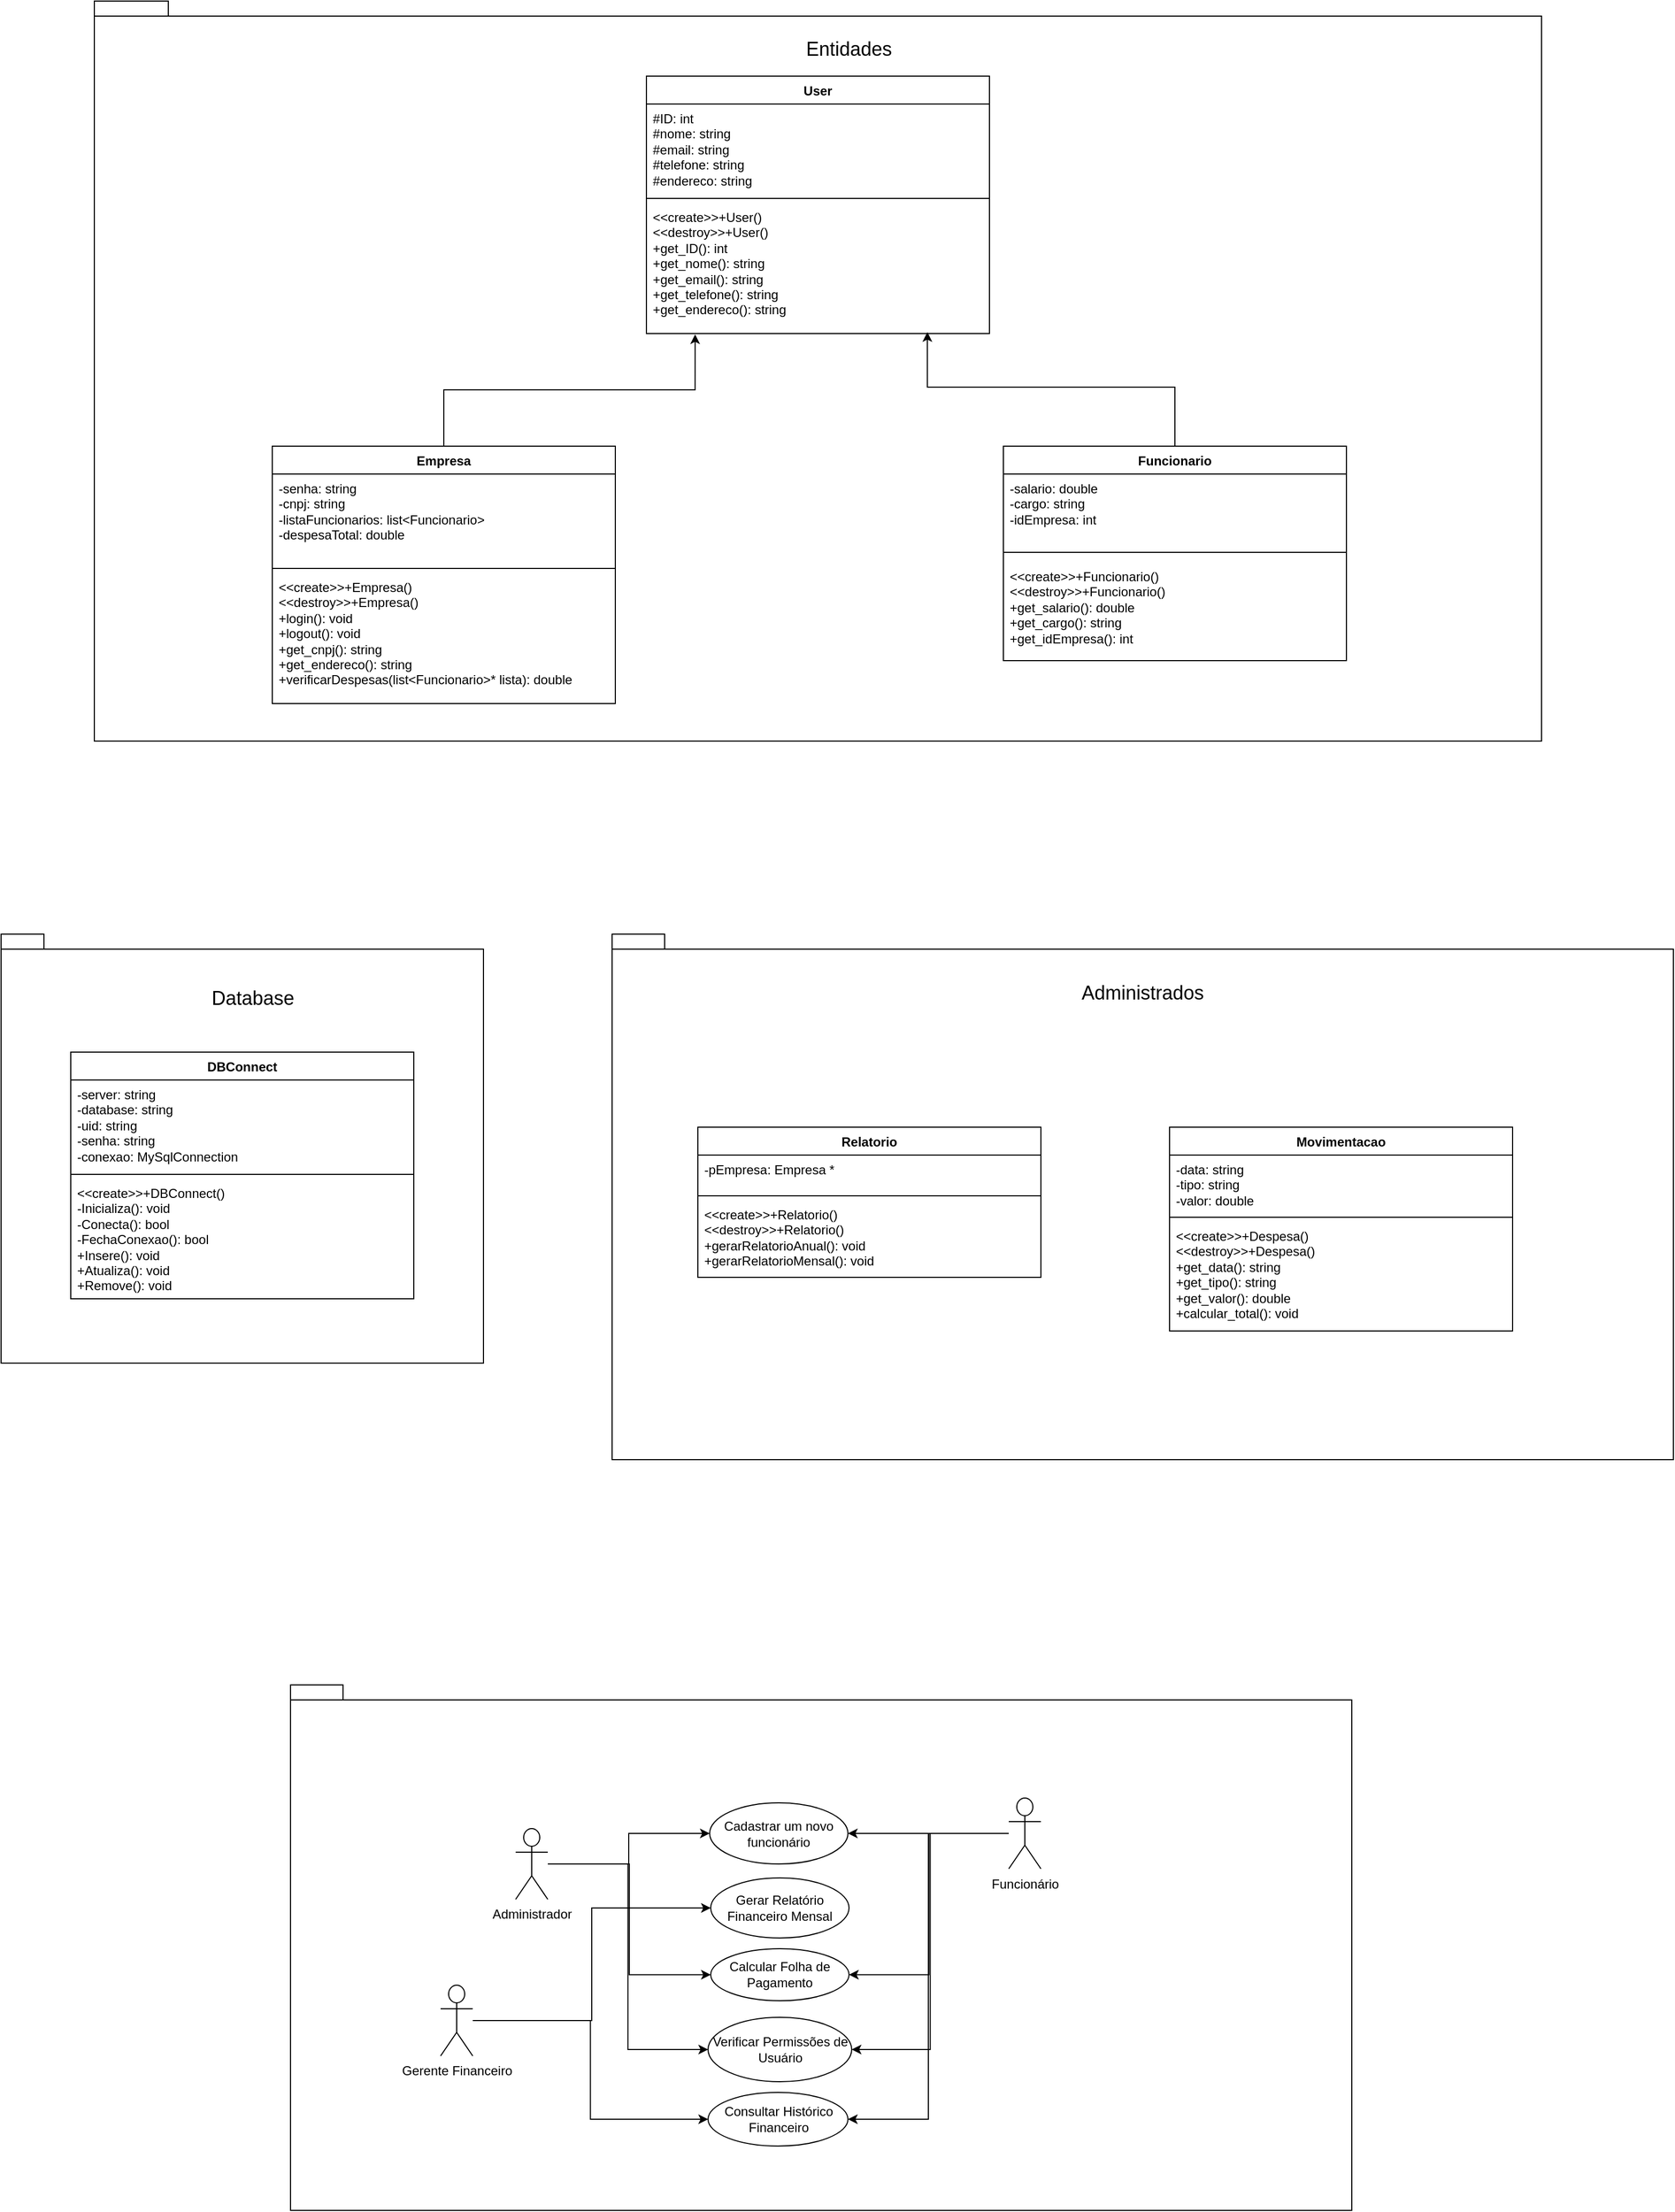 <mxfile version="24.8.4">
  <diagram name="Página-1" id="xVppTYWSLuhgbpIBNBVG">
    <mxGraphModel dx="1518" dy="709" grid="1" gridSize="10" guides="1" tooltips="1" connect="1" arrows="1" fold="1" page="1" pageScale="1" pageWidth="827" pageHeight="1169" math="0" shadow="0">
      <root>
        <mxCell id="0" />
        <mxCell id="1" parent="0" />
        <mxCell id="wjM78Z9Hd9G8PXhaCGz0-3" value="" style="shape=folder;fontStyle=1;spacingTop=10;tabWidth=40;tabHeight=14;tabPosition=left;html=1;whiteSpace=wrap;" parent="1" vertex="1">
          <mxGeometry x="1020" y="920" width="990" height="490" as="geometry" />
        </mxCell>
        <mxCell id="wjM78Z9Hd9G8PXhaCGz0-1" value="" style="shape=folder;fontStyle=1;spacingTop=10;tabWidth=40;tabHeight=14;tabPosition=left;html=1;whiteSpace=wrap;" parent="1" vertex="1">
          <mxGeometry x="537" y="50" width="1350" height="690" as="geometry" />
        </mxCell>
        <mxCell id="4lN7bgh5_-2P6vui4onR-1" value="User" style="swimlane;fontStyle=1;align=center;verticalAlign=top;childLayout=stackLayout;horizontal=1;startSize=26;horizontalStack=0;resizeParent=1;resizeParentMax=0;resizeLast=0;collapsible=1;marginBottom=0;whiteSpace=wrap;html=1;" parent="1" vertex="1">
          <mxGeometry x="1052" y="120" width="320" height="240" as="geometry" />
        </mxCell>
        <mxCell id="4lN7bgh5_-2P6vui4onR-2" value="#ID: int&lt;div&gt;#nome: string&lt;/div&gt;&lt;div&gt;#email: string&lt;/div&gt;&lt;div&gt;#telefone: string&lt;/div&gt;&lt;div&gt;#endereco: string&lt;/div&gt;" style="text;strokeColor=none;fillColor=none;align=left;verticalAlign=top;spacingLeft=4;spacingRight=4;overflow=hidden;rotatable=0;points=[[0,0.5],[1,0.5]];portConstraint=eastwest;whiteSpace=wrap;html=1;" parent="4lN7bgh5_-2P6vui4onR-1" vertex="1">
          <mxGeometry y="26" width="320" height="84" as="geometry" />
        </mxCell>
        <mxCell id="4lN7bgh5_-2P6vui4onR-3" value="" style="line;strokeWidth=1;fillColor=none;align=left;verticalAlign=middle;spacingTop=-1;spacingLeft=3;spacingRight=3;rotatable=0;labelPosition=right;points=[];portConstraint=eastwest;strokeColor=inherit;" parent="4lN7bgh5_-2P6vui4onR-1" vertex="1">
          <mxGeometry y="110" width="320" height="8" as="geometry" />
        </mxCell>
        <mxCell id="4lN7bgh5_-2P6vui4onR-4" value="&lt;div&gt;&lt;span style=&quot;background-color: initial;&quot;&gt;&amp;lt;&amp;lt;create&amp;gt;&amp;gt;+User()&lt;/span&gt;&lt;/div&gt;&lt;div&gt;&lt;div&gt;&amp;lt;&amp;lt;destroy&amp;gt;&amp;gt;+User()&lt;/div&gt;&lt;/div&gt;+get_ID(): int&lt;div&gt;+get_nome(): string&lt;/div&gt;&lt;div&gt;+get_email(): string&lt;/div&gt;&lt;div&gt;+get_telefone(): string&lt;/div&gt;&lt;div&gt;+get_endereco(): string&lt;/div&gt;" style="text;strokeColor=none;fillColor=none;align=left;verticalAlign=top;spacingLeft=4;spacingRight=4;overflow=hidden;rotatable=0;points=[[0,0.5],[1,0.5]];portConstraint=eastwest;whiteSpace=wrap;html=1;" parent="4lN7bgh5_-2P6vui4onR-1" vertex="1">
          <mxGeometry y="118" width="320" height="122" as="geometry" />
        </mxCell>
        <mxCell id="4lN7bgh5_-2P6vui4onR-5" value="Empresa" style="swimlane;fontStyle=1;align=center;verticalAlign=top;childLayout=stackLayout;horizontal=1;startSize=26;horizontalStack=0;resizeParent=1;resizeParentMax=0;resizeLast=0;collapsible=1;marginBottom=0;whiteSpace=wrap;html=1;" parent="1" vertex="1">
          <mxGeometry x="703" y="465" width="320" height="240" as="geometry" />
        </mxCell>
        <mxCell id="4lN7bgh5_-2P6vui4onR-6" value="-senha: string&lt;div&gt;-cnpj: string&lt;/div&gt;&lt;div&gt;&lt;span style=&quot;background-color: initial;&quot;&gt;-listaFuncionarios: list&amp;lt;Funcionario&amp;gt;&lt;/span&gt;&lt;/div&gt;&lt;div&gt;-despesaTotal: double&lt;/div&gt;" style="text;strokeColor=none;fillColor=none;align=left;verticalAlign=top;spacingLeft=4;spacingRight=4;overflow=hidden;rotatable=0;points=[[0,0.5],[1,0.5]];portConstraint=eastwest;whiteSpace=wrap;html=1;" parent="4lN7bgh5_-2P6vui4onR-5" vertex="1">
          <mxGeometry y="26" width="320" height="84" as="geometry" />
        </mxCell>
        <mxCell id="4lN7bgh5_-2P6vui4onR-7" value="" style="line;strokeWidth=1;fillColor=none;align=left;verticalAlign=middle;spacingTop=-1;spacingLeft=3;spacingRight=3;rotatable=0;labelPosition=right;points=[];portConstraint=eastwest;strokeColor=inherit;" parent="4lN7bgh5_-2P6vui4onR-5" vertex="1">
          <mxGeometry y="110" width="320" height="8" as="geometry" />
        </mxCell>
        <mxCell id="4lN7bgh5_-2P6vui4onR-8" value="&lt;div&gt;&amp;lt;&amp;lt;create&amp;gt;&amp;gt;+Empresa()&lt;/div&gt;&lt;div&gt;&amp;lt;&amp;lt;destroy&amp;gt;&amp;gt;+Empresa()&lt;/div&gt;+login(): void&lt;div&gt;+logout(): void&lt;/div&gt;&lt;div&gt;&lt;div&gt;+get_cnpj(): string&lt;/div&gt;&lt;div&gt;&lt;div&gt;+get_endereco(): string&lt;/div&gt;&lt;div&gt;&lt;div&gt;+verificarDespesas(list&amp;lt;Funcionario&amp;gt;* lista): double&lt;/div&gt;&lt;/div&gt;&lt;/div&gt;&lt;/div&gt;" style="text;strokeColor=none;fillColor=none;align=left;verticalAlign=top;spacingLeft=4;spacingRight=4;overflow=hidden;rotatable=0;points=[[0,0.5],[1,0.5]];portConstraint=eastwest;whiteSpace=wrap;html=1;" parent="4lN7bgh5_-2P6vui4onR-5" vertex="1">
          <mxGeometry y="118" width="320" height="122" as="geometry" />
        </mxCell>
        <mxCell id="4lN7bgh5_-2P6vui4onR-14" value="Funcionario" style="swimlane;fontStyle=1;align=center;verticalAlign=top;childLayout=stackLayout;horizontal=1;startSize=26;horizontalStack=0;resizeParent=1;resizeParentMax=0;resizeLast=0;collapsible=1;marginBottom=0;whiteSpace=wrap;html=1;" parent="1" vertex="1">
          <mxGeometry x="1385" y="465" width="320" height="200" as="geometry" />
        </mxCell>
        <mxCell id="4lN7bgh5_-2P6vui4onR-15" value="-salario: double&lt;div&gt;-cargo: string&lt;/div&gt;&lt;div&gt;-idEmpresa: int&lt;br&gt;&lt;/div&gt;" style="text;strokeColor=none;fillColor=none;align=left;verticalAlign=top;spacingLeft=4;spacingRight=4;overflow=hidden;rotatable=0;points=[[0,0.5],[1,0.5]];portConstraint=eastwest;whiteSpace=wrap;html=1;" parent="4lN7bgh5_-2P6vui4onR-14" vertex="1">
          <mxGeometry y="26" width="320" height="64" as="geometry" />
        </mxCell>
        <mxCell id="4lN7bgh5_-2P6vui4onR-16" value="" style="line;strokeWidth=1;fillColor=none;align=left;verticalAlign=middle;spacingTop=-1;spacingLeft=3;spacingRight=3;rotatable=0;labelPosition=right;points=[];portConstraint=eastwest;strokeColor=inherit;" parent="4lN7bgh5_-2P6vui4onR-14" vertex="1">
          <mxGeometry y="90" width="320" height="18" as="geometry" />
        </mxCell>
        <mxCell id="4lN7bgh5_-2P6vui4onR-17" value="&lt;div&gt;&amp;lt;&amp;lt;create&amp;gt;&amp;gt;+Funcionario()&lt;/div&gt;&lt;div&gt;&amp;lt;&amp;lt;destroy&amp;gt;&amp;gt;+Funcionario()&lt;/div&gt;+get_salario(): double&lt;div&gt;+get_cargo(): string&lt;/div&gt;&lt;div&gt;+get_idEmpresa(): int&lt;/div&gt;" style="text;strokeColor=none;fillColor=none;align=left;verticalAlign=top;spacingLeft=4;spacingRight=4;overflow=hidden;rotatable=0;points=[[0,0.5],[1,0.5]];portConstraint=eastwest;whiteSpace=wrap;html=1;" parent="4lN7bgh5_-2P6vui4onR-14" vertex="1">
          <mxGeometry y="108" width="320" height="92" as="geometry" />
        </mxCell>
        <mxCell id="4lN7bgh5_-2P6vui4onR-22" style="edgeStyle=orthogonalEdgeStyle;rounded=0;orthogonalLoop=1;jettySize=auto;html=1;entryX=0.819;entryY=0.989;entryDx=0;entryDy=0;entryPerimeter=0;" parent="1" source="4lN7bgh5_-2P6vui4onR-14" target="4lN7bgh5_-2P6vui4onR-4" edge="1">
          <mxGeometry relative="1" as="geometry">
            <Array as="points">
              <mxPoint x="1545" y="410" />
              <mxPoint x="1314" y="410" />
            </Array>
          </mxGeometry>
        </mxCell>
        <mxCell id="4lN7bgh5_-2P6vui4onR-23" style="edgeStyle=orthogonalEdgeStyle;rounded=0;orthogonalLoop=1;jettySize=auto;html=1;entryX=0.142;entryY=1.006;entryDx=0;entryDy=0;entryPerimeter=0;" parent="1" source="4lN7bgh5_-2P6vui4onR-5" target="4lN7bgh5_-2P6vui4onR-4" edge="1">
          <mxGeometry relative="1" as="geometry" />
        </mxCell>
        <mxCell id="4lN7bgh5_-2P6vui4onR-24" value="Movimentacao" style="swimlane;fontStyle=1;align=center;verticalAlign=top;childLayout=stackLayout;horizontal=1;startSize=26;horizontalStack=0;resizeParent=1;resizeParentMax=0;resizeLast=0;collapsible=1;marginBottom=0;whiteSpace=wrap;html=1;" parent="1" vertex="1">
          <mxGeometry x="1540" y="1100" width="320" height="190" as="geometry" />
        </mxCell>
        <mxCell id="4lN7bgh5_-2P6vui4onR-25" value="-data: string&lt;div&gt;-tipo: string&lt;/div&gt;&lt;div&gt;-valor: double&lt;/div&gt;" style="text;strokeColor=none;fillColor=none;align=left;verticalAlign=top;spacingLeft=4;spacingRight=4;overflow=hidden;rotatable=0;points=[[0,0.5],[1,0.5]];portConstraint=eastwest;whiteSpace=wrap;html=1;" parent="4lN7bgh5_-2P6vui4onR-24" vertex="1">
          <mxGeometry y="26" width="320" height="54" as="geometry" />
        </mxCell>
        <mxCell id="4lN7bgh5_-2P6vui4onR-26" value="" style="line;strokeWidth=1;fillColor=none;align=left;verticalAlign=middle;spacingTop=-1;spacingLeft=3;spacingRight=3;rotatable=0;labelPosition=right;points=[];portConstraint=eastwest;strokeColor=inherit;" parent="4lN7bgh5_-2P6vui4onR-24" vertex="1">
          <mxGeometry y="80" width="320" height="8" as="geometry" />
        </mxCell>
        <mxCell id="4lN7bgh5_-2P6vui4onR-27" value="&lt;div&gt;&lt;div&gt;&amp;lt;&amp;lt;create&amp;gt;&amp;gt;+Despesa()&lt;/div&gt;&lt;div&gt;&amp;lt;&amp;lt;destroy&amp;gt;&amp;gt;+Despesa()&lt;/div&gt;&lt;/div&gt;+get_data(): string&lt;div&gt;+get_tipo(): string&lt;/div&gt;&lt;div&gt;+get_valor(): double&lt;/div&gt;&lt;div&gt;+calcular_total(): void&lt;/div&gt;" style="text;strokeColor=none;fillColor=none;align=left;verticalAlign=top;spacingLeft=4;spacingRight=4;overflow=hidden;rotatable=0;points=[[0,0.5],[1,0.5]];portConstraint=eastwest;whiteSpace=wrap;html=1;" parent="4lN7bgh5_-2P6vui4onR-24" vertex="1">
          <mxGeometry y="88" width="320" height="102" as="geometry" />
        </mxCell>
        <mxCell id="4lN7bgh5_-2P6vui4onR-32" value="Relatorio" style="swimlane;fontStyle=1;align=center;verticalAlign=top;childLayout=stackLayout;horizontal=1;startSize=26;horizontalStack=0;resizeParent=1;resizeParentMax=0;resizeLast=0;collapsible=1;marginBottom=0;whiteSpace=wrap;html=1;" parent="1" vertex="1">
          <mxGeometry x="1100" y="1100" width="320" height="140" as="geometry" />
        </mxCell>
        <mxCell id="4lN7bgh5_-2P6vui4onR-33" value="&lt;div&gt;-pEmpresa: Empresa *&lt;/div&gt;" style="text;strokeColor=none;fillColor=none;align=left;verticalAlign=top;spacingLeft=4;spacingRight=4;overflow=hidden;rotatable=0;points=[[0,0.5],[1,0.5]];portConstraint=eastwest;whiteSpace=wrap;html=1;" parent="4lN7bgh5_-2P6vui4onR-32" vertex="1">
          <mxGeometry y="26" width="320" height="34" as="geometry" />
        </mxCell>
        <mxCell id="4lN7bgh5_-2P6vui4onR-34" value="" style="line;strokeWidth=1;fillColor=none;align=left;verticalAlign=middle;spacingTop=-1;spacingLeft=3;spacingRight=3;rotatable=0;labelPosition=right;points=[];portConstraint=eastwest;strokeColor=inherit;" parent="4lN7bgh5_-2P6vui4onR-32" vertex="1">
          <mxGeometry y="60" width="320" height="8" as="geometry" />
        </mxCell>
        <mxCell id="4lN7bgh5_-2P6vui4onR-35" value="&lt;div&gt;&lt;div&gt;&amp;lt;&amp;lt;create&amp;gt;&amp;gt;+Relatorio()&lt;/div&gt;&lt;div&gt;&amp;lt;&amp;lt;destroy&amp;gt;&amp;gt;+Relatorio()&lt;/div&gt;&lt;/div&gt;+gerarRelatorioAnual(): void&lt;div&gt;+gerarRelatorioMensal(): void&lt;/div&gt;" style="text;strokeColor=none;fillColor=none;align=left;verticalAlign=top;spacingLeft=4;spacingRight=4;overflow=hidden;rotatable=0;points=[[0,0.5],[1,0.5]];portConstraint=eastwest;whiteSpace=wrap;html=1;" parent="4lN7bgh5_-2P6vui4onR-32" vertex="1">
          <mxGeometry y="68" width="320" height="72" as="geometry" />
        </mxCell>
        <mxCell id="wjM78Z9Hd9G8PXhaCGz0-2" value="&lt;font style=&quot;font-size: 18px;&quot;&gt;Entidades&lt;/font&gt;" style="text;html=1;align=center;verticalAlign=middle;whiteSpace=wrap;rounded=0;" parent="1" vertex="1">
          <mxGeometry x="1051" y="80" width="380" height="30" as="geometry" />
        </mxCell>
        <mxCell id="wjM78Z9Hd9G8PXhaCGz0-4" value="&lt;font style=&quot;font-size: 18px;&quot;&gt;Administrados&lt;/font&gt;" style="text;html=1;align=center;verticalAlign=middle;whiteSpace=wrap;rounded=0;" parent="1" vertex="1">
          <mxGeometry x="1325" y="960" width="380" height="30" as="geometry" />
        </mxCell>
        <object label="" Administrador="" id="VyoaDBeNMpeF1TZwAVcI-2">
          <mxCell style="shape=folder;fontStyle=1;spacingTop=10;tabWidth=40;tabHeight=14;tabPosition=left;html=1;whiteSpace=wrap;" vertex="1" parent="1">
            <mxGeometry x="720" y="1620" width="990" height="490" as="geometry" />
          </mxCell>
        </object>
        <mxCell id="VyoaDBeNMpeF1TZwAVcI-7" style="edgeStyle=orthogonalEdgeStyle;rounded=0;orthogonalLoop=1;jettySize=auto;html=1;" edge="1" parent="1" source="VyoaDBeNMpeF1TZwAVcI-1" target="VyoaDBeNMpeF1TZwAVcI-6">
          <mxGeometry relative="1" as="geometry" />
        </mxCell>
        <mxCell id="VyoaDBeNMpeF1TZwAVcI-12" style="edgeStyle=orthogonalEdgeStyle;rounded=0;orthogonalLoop=1;jettySize=auto;html=1;entryX=0;entryY=0.5;entryDx=0;entryDy=0;" edge="1" parent="1" source="VyoaDBeNMpeF1TZwAVcI-1" target="VyoaDBeNMpeF1TZwAVcI-10">
          <mxGeometry relative="1" as="geometry" />
        </mxCell>
        <mxCell id="VyoaDBeNMpeF1TZwAVcI-15" style="edgeStyle=orthogonalEdgeStyle;rounded=0;orthogonalLoop=1;jettySize=auto;html=1;entryX=0;entryY=0.5;entryDx=0;entryDy=0;" edge="1" parent="1" source="VyoaDBeNMpeF1TZwAVcI-1" target="VyoaDBeNMpeF1TZwAVcI-13">
          <mxGeometry relative="1" as="geometry" />
        </mxCell>
        <mxCell id="VyoaDBeNMpeF1TZwAVcI-1" value="Administrador" style="shape=umlActor;verticalLabelPosition=bottom;verticalAlign=top;html=1;outlineConnect=0;" vertex="1" parent="1">
          <mxGeometry x="930" y="1754" width="30" height="66" as="geometry" />
        </mxCell>
        <mxCell id="VyoaDBeNMpeF1TZwAVcI-6" value="Cadastrar um novo funcionário" style="ellipse;whiteSpace=wrap;html=1;" vertex="1" parent="1">
          <mxGeometry x="1111" y="1730" width="129" height="57" as="geometry" />
        </mxCell>
        <mxCell id="VyoaDBeNMpeF1TZwAVcI-8" value="Gerar Relatório Financeiro Mensal" style="ellipse;whiteSpace=wrap;html=1;" vertex="1" parent="1">
          <mxGeometry x="1112" y="1800" width="129" height="56" as="geometry" />
        </mxCell>
        <mxCell id="VyoaDBeNMpeF1TZwAVcI-10" value="Calcular Folha de Pagamento" style="ellipse;whiteSpace=wrap;html=1;" vertex="1" parent="1">
          <mxGeometry x="1112" y="1866" width="129" height="48.5" as="geometry" />
        </mxCell>
        <mxCell id="VyoaDBeNMpeF1TZwAVcI-13" value="Verificar Permissões de Usuário" style="ellipse;whiteSpace=wrap;html=1;" vertex="1" parent="1">
          <mxGeometry x="1109.5" y="1930" width="134" height="60" as="geometry" />
        </mxCell>
        <mxCell id="VyoaDBeNMpeF1TZwAVcI-14" value="Consultar Histórico Financeiro" style="ellipse;whiteSpace=wrap;html=1;" vertex="1" parent="1">
          <mxGeometry x="1109.5" y="2000" width="130.5" height="50" as="geometry" />
        </mxCell>
        <mxCell id="VyoaDBeNMpeF1TZwAVcI-32" style="edgeStyle=orthogonalEdgeStyle;rounded=0;orthogonalLoop=1;jettySize=auto;html=1;entryX=0;entryY=0.5;entryDx=0;entryDy=0;" edge="1" parent="1" source="VyoaDBeNMpeF1TZwAVcI-21" target="VyoaDBeNMpeF1TZwAVcI-14">
          <mxGeometry relative="1" as="geometry" />
        </mxCell>
        <mxCell id="VyoaDBeNMpeF1TZwAVcI-34" style="edgeStyle=orthogonalEdgeStyle;rounded=0;orthogonalLoop=1;jettySize=auto;html=1;entryX=0;entryY=0.5;entryDx=0;entryDy=0;" edge="1" parent="1" source="VyoaDBeNMpeF1TZwAVcI-21" target="VyoaDBeNMpeF1TZwAVcI-8">
          <mxGeometry relative="1" as="geometry" />
        </mxCell>
        <mxCell id="VyoaDBeNMpeF1TZwAVcI-21" value="Gerente Financeiro" style="shape=umlActor;verticalLabelPosition=bottom;verticalAlign=top;html=1;outlineConnect=0;" vertex="1" parent="1">
          <mxGeometry x="860" y="1900" width="30" height="66" as="geometry" />
        </mxCell>
        <mxCell id="VyoaDBeNMpeF1TZwAVcI-23" style="edgeStyle=orthogonalEdgeStyle;rounded=0;orthogonalLoop=1;jettySize=auto;html=1;" edge="1" parent="1" source="VyoaDBeNMpeF1TZwAVcI-22" target="VyoaDBeNMpeF1TZwAVcI-6">
          <mxGeometry relative="1" as="geometry" />
        </mxCell>
        <mxCell id="VyoaDBeNMpeF1TZwAVcI-24" style="edgeStyle=orthogonalEdgeStyle;rounded=0;orthogonalLoop=1;jettySize=auto;html=1;entryX=1;entryY=0.5;entryDx=0;entryDy=0;" edge="1" parent="1" source="VyoaDBeNMpeF1TZwAVcI-22" target="VyoaDBeNMpeF1TZwAVcI-13">
          <mxGeometry relative="1" as="geometry" />
        </mxCell>
        <mxCell id="VyoaDBeNMpeF1TZwAVcI-25" style="edgeStyle=orthogonalEdgeStyle;rounded=0;orthogonalLoop=1;jettySize=auto;html=1;entryX=1;entryY=0.5;entryDx=0;entryDy=0;" edge="1" parent="1" source="VyoaDBeNMpeF1TZwAVcI-22" target="VyoaDBeNMpeF1TZwAVcI-10">
          <mxGeometry relative="1" as="geometry" />
        </mxCell>
        <mxCell id="VyoaDBeNMpeF1TZwAVcI-26" style="edgeStyle=orthogonalEdgeStyle;rounded=0;orthogonalLoop=1;jettySize=auto;html=1;entryX=1;entryY=0.5;entryDx=0;entryDy=0;" edge="1" parent="1" source="VyoaDBeNMpeF1TZwAVcI-22" target="VyoaDBeNMpeF1TZwAVcI-14">
          <mxGeometry relative="1" as="geometry" />
        </mxCell>
        <mxCell id="VyoaDBeNMpeF1TZwAVcI-22" value="Funcionário" style="shape=umlActor;verticalLabelPosition=bottom;verticalAlign=top;html=1;outlineConnect=0;" vertex="1" parent="1">
          <mxGeometry x="1390" y="1725.5" width="30" height="66" as="geometry" />
        </mxCell>
        <mxCell id="VyoaDBeNMpeF1TZwAVcI-35" value="" style="shape=folder;fontStyle=1;spacingTop=10;tabWidth=40;tabHeight=14;tabPosition=left;html=1;whiteSpace=wrap;" vertex="1" parent="1">
          <mxGeometry x="450" y="920" width="450" height="400" as="geometry" />
        </mxCell>
        <mxCell id="4lN7bgh5_-2P6vui4onR-28" value="DBConnect" style="swimlane;fontStyle=1;align=center;verticalAlign=top;childLayout=stackLayout;horizontal=1;startSize=26;horizontalStack=0;resizeParent=1;resizeParentMax=0;resizeLast=0;collapsible=1;marginBottom=0;whiteSpace=wrap;html=1;" parent="1" vertex="1">
          <mxGeometry x="515" y="1030" width="320" height="230" as="geometry" />
        </mxCell>
        <mxCell id="4lN7bgh5_-2P6vui4onR-29" value="-server: string&lt;div&gt;-database: string&lt;/div&gt;&lt;div&gt;-uid: string&lt;/div&gt;&lt;div&gt;&lt;div&gt;-senha: string&lt;/div&gt;&lt;div&gt;&lt;div&gt;-conexao: MySqlConnection&lt;/div&gt;&lt;div&gt;&lt;br&gt;&lt;/div&gt;&lt;/div&gt;&lt;/div&gt;&lt;div&gt;&lt;br&gt;&lt;/div&gt;" style="text;strokeColor=none;fillColor=none;align=left;verticalAlign=top;spacingLeft=4;spacingRight=4;overflow=hidden;rotatable=0;points=[[0,0.5],[1,0.5]];portConstraint=eastwest;whiteSpace=wrap;html=1;" parent="4lN7bgh5_-2P6vui4onR-28" vertex="1">
          <mxGeometry y="26" width="320" height="84" as="geometry" />
        </mxCell>
        <mxCell id="4lN7bgh5_-2P6vui4onR-30" value="" style="line;strokeWidth=1;fillColor=none;align=left;verticalAlign=middle;spacingTop=-1;spacingLeft=3;spacingRight=3;rotatable=0;labelPosition=right;points=[];portConstraint=eastwest;strokeColor=inherit;" parent="4lN7bgh5_-2P6vui4onR-28" vertex="1">
          <mxGeometry y="110" width="320" height="8" as="geometry" />
        </mxCell>
        <mxCell id="4lN7bgh5_-2P6vui4onR-31" value="&lt;div&gt;&amp;lt;&amp;lt;create&amp;gt;&amp;gt;+DBConnect()&lt;/div&gt;-Inicializa(): void&lt;div&gt;-Conecta(): bool&lt;/div&gt;&lt;div&gt;-FechaConexao(): bool&lt;/div&gt;&lt;div&gt;+Insere(): void&lt;div&gt;+Atualiza(): void&lt;/div&gt;&lt;div&gt;+Remove(): void&lt;/div&gt;&lt;/div&gt;" style="text;strokeColor=none;fillColor=none;align=left;verticalAlign=top;spacingLeft=4;spacingRight=4;overflow=hidden;rotatable=0;points=[[0,0.5],[1,0.5]];portConstraint=eastwest;whiteSpace=wrap;html=1;" parent="4lN7bgh5_-2P6vui4onR-28" vertex="1">
          <mxGeometry y="118" width="320" height="112" as="geometry" />
        </mxCell>
        <mxCell id="VyoaDBeNMpeF1TZwAVcI-36" value="&lt;font style=&quot;font-size: 18px;&quot;&gt;Database&lt;/font&gt;" style="text;html=1;align=center;verticalAlign=middle;whiteSpace=wrap;rounded=0;" vertex="1" parent="1">
          <mxGeometry x="600" y="960" width="170" height="40" as="geometry" />
        </mxCell>
      </root>
    </mxGraphModel>
  </diagram>
</mxfile>
